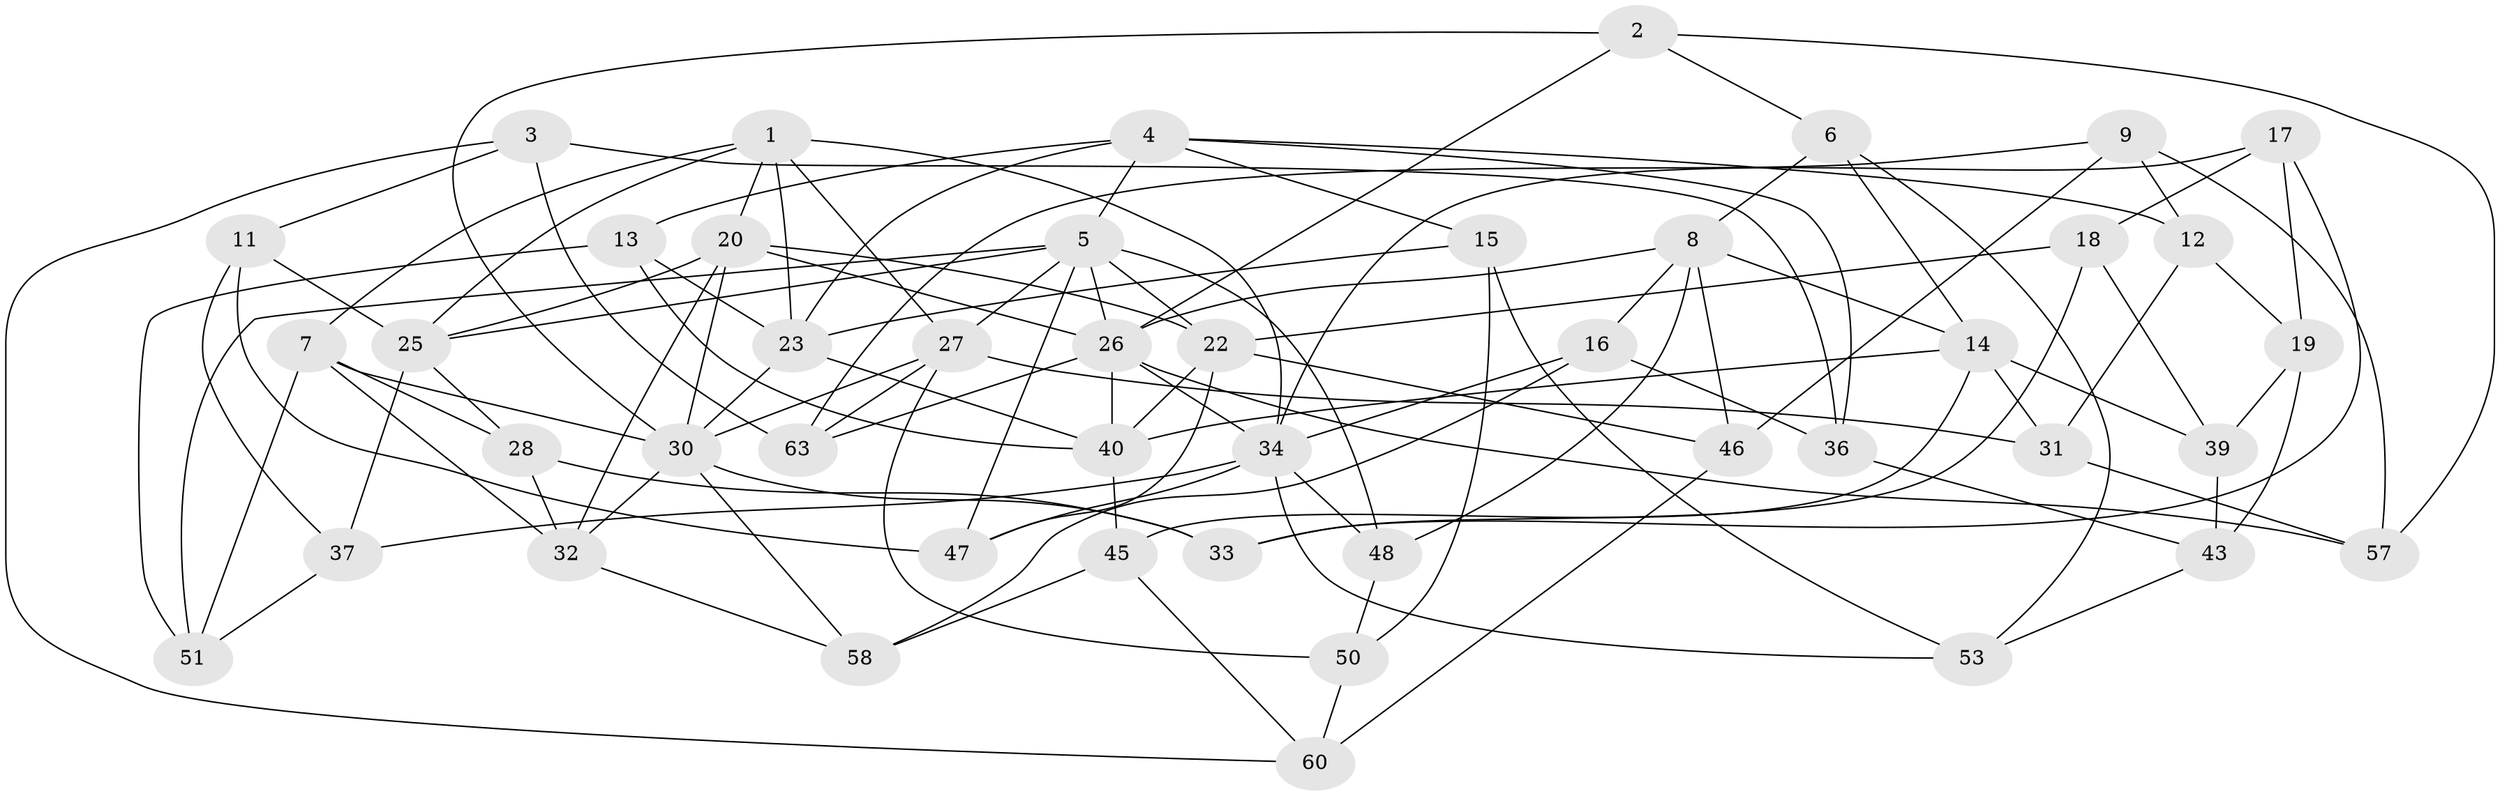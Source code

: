 // original degree distribution, {4: 1.0}
// Generated by graph-tools (version 1.1) at 2025/20/03/04/25 18:20:51]
// undirected, 46 vertices, 111 edges
graph export_dot {
graph [start="1"]
  node [color=gray90,style=filled];
  1 [super="+56"];
  2;
  3;
  4 [super="+54"];
  5 [super="+21+64"];
  6;
  7 [super="+10"];
  8 [super="+24"];
  9;
  11;
  12;
  13;
  14 [super="+65"];
  15;
  16;
  17;
  18;
  19;
  20 [super="+66"];
  22 [super="+41"];
  23 [super="+38"];
  25 [super="+29"];
  26 [super="+35"];
  27 [super="+49"];
  28;
  30 [super="+42+44"];
  31;
  32 [super="+59"];
  33;
  34 [super="+62+61"];
  36;
  37;
  39;
  40 [super="+55"];
  43;
  45;
  46;
  47;
  48;
  50;
  51;
  53;
  57;
  58;
  60;
  63;
  1 -- 20;
  1 -- 25;
  1 -- 7;
  1 -- 34;
  1 -- 23;
  1 -- 27;
  2 -- 57;
  2 -- 6;
  2 -- 30;
  2 -- 26;
  3 -- 11;
  3 -- 60;
  3 -- 36;
  3 -- 63;
  4 -- 13;
  4 -- 36;
  4 -- 5;
  4 -- 12;
  4 -- 15;
  4 -- 23;
  5 -- 48;
  5 -- 51;
  5 -- 26;
  5 -- 22;
  5 -- 47;
  5 -- 25;
  5 -- 27;
  6 -- 8;
  6 -- 53;
  6 -- 14;
  7 -- 28;
  7 -- 32 [weight=2];
  7 -- 51;
  7 -- 30;
  8 -- 48;
  8 -- 46;
  8 -- 16;
  8 -- 14;
  8 -- 26;
  9 -- 57;
  9 -- 63;
  9 -- 12;
  9 -- 46;
  11 -- 47;
  11 -- 25;
  11 -- 37;
  12 -- 19;
  12 -- 31;
  13 -- 51;
  13 -- 40;
  13 -- 23;
  14 -- 39;
  14 -- 31;
  14 -- 40;
  14 -- 45;
  15 -- 50;
  15 -- 23;
  15 -- 53;
  16 -- 36;
  16 -- 58;
  16 -- 34;
  17 -- 33;
  17 -- 18;
  17 -- 19;
  17 -- 34;
  18 -- 39;
  18 -- 33;
  18 -- 22;
  19 -- 43;
  19 -- 39;
  20 -- 25;
  20 -- 30;
  20 -- 26;
  20 -- 22;
  20 -- 32;
  22 -- 40;
  22 -- 46;
  22 -- 47;
  23 -- 30;
  23 -- 40;
  25 -- 37;
  25 -- 28;
  26 -- 63;
  26 -- 34;
  26 -- 57;
  26 -- 40;
  27 -- 31;
  27 -- 63;
  27 -- 50;
  27 -- 30;
  28 -- 33;
  28 -- 32;
  30 -- 33;
  30 -- 58;
  30 -- 32;
  31 -- 57;
  32 -- 58;
  34 -- 37;
  34 -- 53;
  34 -- 48;
  34 -- 47;
  36 -- 43;
  37 -- 51;
  39 -- 43;
  40 -- 45;
  43 -- 53;
  45 -- 60;
  45 -- 58;
  46 -- 60;
  48 -- 50;
  50 -- 60;
}
